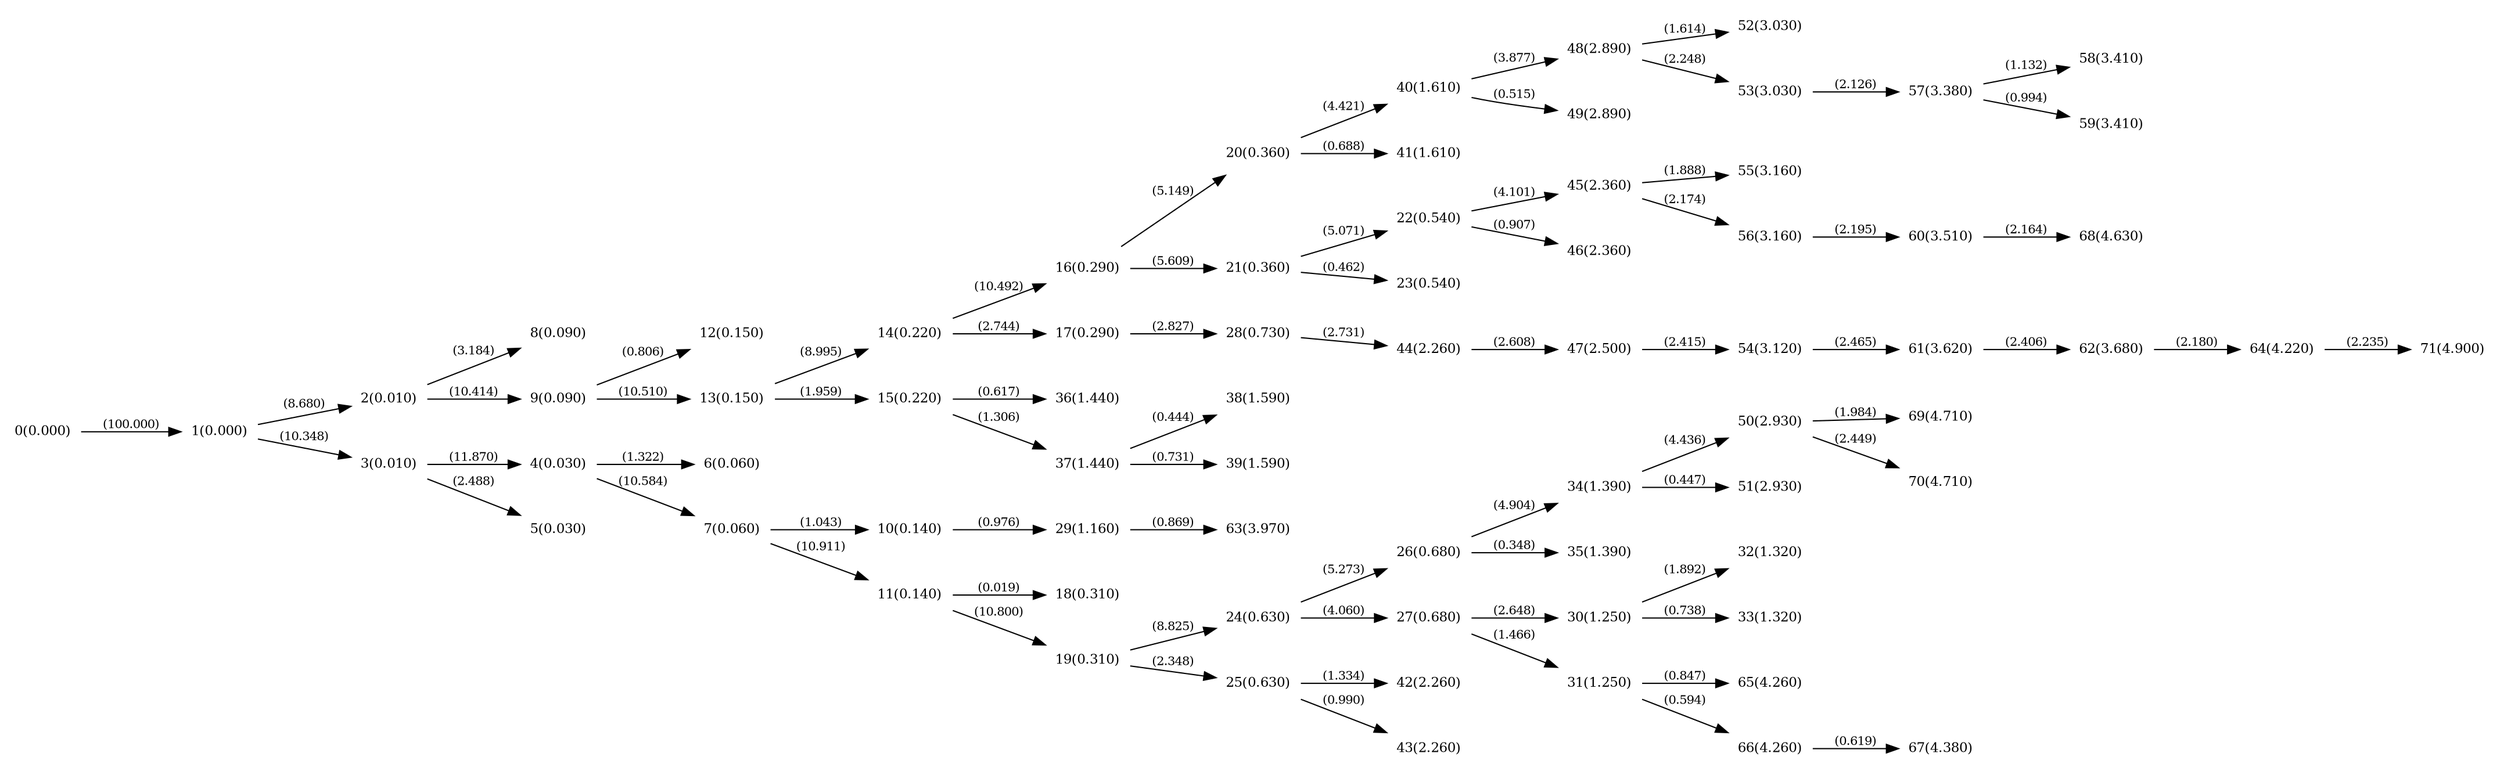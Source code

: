 digraph "graph" {

rankdir="LR";
node [shape=plaintext, fontsize=11];
edge [fontsize=10];

0 [label="0(0.000)"];
1 [label="1(0.000)"];
2 [label="2(0.010)"];
3 [label="3(0.010)"];
4 [label="4(0.030)"];
5 [label="5(0.030)"];
6 [label="6(0.060)"];
7 [label="7(0.060)"];
8 [label="8(0.090)"];
9 [label="9(0.090)"];
10 [label="10(0.140)"];
11 [label="11(0.140)"];
12 [label="12(0.150)"];
13 [label="13(0.150)"];
14 [label="14(0.220)"];
15 [label="15(0.220)"];
16 [label="16(0.290)"];
17 [label="17(0.290)"];
18 [label="18(0.310)"];
19 [label="19(0.310)"];
20 [label="20(0.360)"];
21 [label="21(0.360)"];
22 [label="22(0.540)"];
23 [label="23(0.540)"];
24 [label="24(0.630)"];
25 [label="25(0.630)"];
26 [label="26(0.680)"];
27 [label="27(0.680)"];
28 [label="28(0.730)"];
29 [label="29(1.160)"];
30 [label="30(1.250)"];
31 [label="31(1.250)"];
32 [label="32(1.320)"];
33 [label="33(1.320)"];
34 [label="34(1.390)"];
35 [label="35(1.390)"];
36 [label="36(1.440)"];
37 [label="37(1.440)"];
38 [label="38(1.590)"];
39 [label="39(1.590)"];
40 [label="40(1.610)"];
41 [label="41(1.610)"];
42 [label="42(2.260)"];
43 [label="43(2.260)"];
44 [label="44(2.260)"];
45 [label="45(2.360)"];
46 [label="46(2.360)"];
47 [label="47(2.500)"];
48 [label="48(2.890)"];
49 [label="49(2.890)"];
50 [label="50(2.930)"];
51 [label="51(2.930)"];
52 [label="52(3.030)"];
53 [label="53(3.030)"];
54 [label="54(3.120)"];
55 [label="55(3.160)"];
56 [label="56(3.160)"];
57 [label="57(3.380)"];
58 [label="58(3.410)"];
59 [label="59(3.410)"];
60 [label="60(3.510)"];
61 [label="61(3.620)"];
62 [label="62(3.680)"];
63 [label="63(3.970)"];
64 [label="64(4.220)"];
65 [label="65(4.260)"];
66 [label="66(4.260)"];
67 [label="67(4.380)"];
68 [label="68(4.630)"];
69 [label="69(4.710)"];
70 [label="70(4.710)"];
71 [label="71(4.900)"];

0->1 [label="(100.000)"];
1->2 [label="(8.680)"];
1->3 [label="(10.348)"];
3->4 [label="(11.870)"];
3->5 [label="(2.488)"];
4->6 [label="(1.322)"];
4->7 [label="(10.584)"];
2->8 [label="(3.184)"];
2->9 [label="(10.414)"];
7->10 [label="(1.043)"];
7->11 [label="(10.911)"];
9->12 [label="(0.806)"];
9->13 [label="(10.510)"];
13->14 [label="(8.995)"];
13->15 [label="(1.959)"];
14->16 [label="(10.492)"];
14->17 [label="(2.744)"];
11->18 [label="(0.019)"];
11->19 [label="(10.800)"];
16->20 [label="(5.149)"];
16->21 [label="(5.609)"];
21->22 [label="(5.071)"];
21->23 [label="(0.462)"];
19->24 [label="(8.825)"];
19->25 [label="(2.348)"];
24->26 [label="(5.273)"];
24->27 [label="(4.060)"];
17->28 [label="(2.827)"];
10->29 [label="(0.976)"];
27->30 [label="(2.648)"];
27->31 [label="(1.466)"];
30->32 [label="(1.892)"];
30->33 [label="(0.738)"];
26->34 [label="(4.904)"];
26->35 [label="(0.348)"];
15->36 [label="(0.617)"];
15->37 [label="(1.306)"];
37->38 [label="(0.444)"];
37->39 [label="(0.731)"];
20->40 [label="(4.421)"];
20->41 [label="(0.688)"];
25->42 [label="(1.334)"];
25->43 [label="(0.990)"];
28->44 [label="(2.731)"];
22->45 [label="(4.101)"];
22->46 [label="(0.907)"];
44->47 [label="(2.608)"];
40->48 [label="(3.877)"];
40->49 [label="(0.515)"];
34->50 [label="(4.436)"];
34->51 [label="(0.447)"];
48->52 [label="(1.614)"];
48->53 [label="(2.248)"];
47->54 [label="(2.415)"];
45->55 [label="(1.888)"];
45->56 [label="(2.174)"];
53->57 [label="(2.126)"];
57->58 [label="(1.132)"];
57->59 [label="(0.994)"];
56->60 [label="(2.195)"];
54->61 [label="(2.465)"];
61->62 [label="(2.406)"];
29->63 [label="(0.869)"];
62->64 [label="(2.180)"];
31->65 [label="(0.847)"];
31->66 [label="(0.594)"];
66->67 [label="(0.619)"];
60->68 [label="(2.164)"];
50->69 [label="(1.984)"];
50->70 [label="(2.449)"];
64->71 [label="(2.235)"];

}
